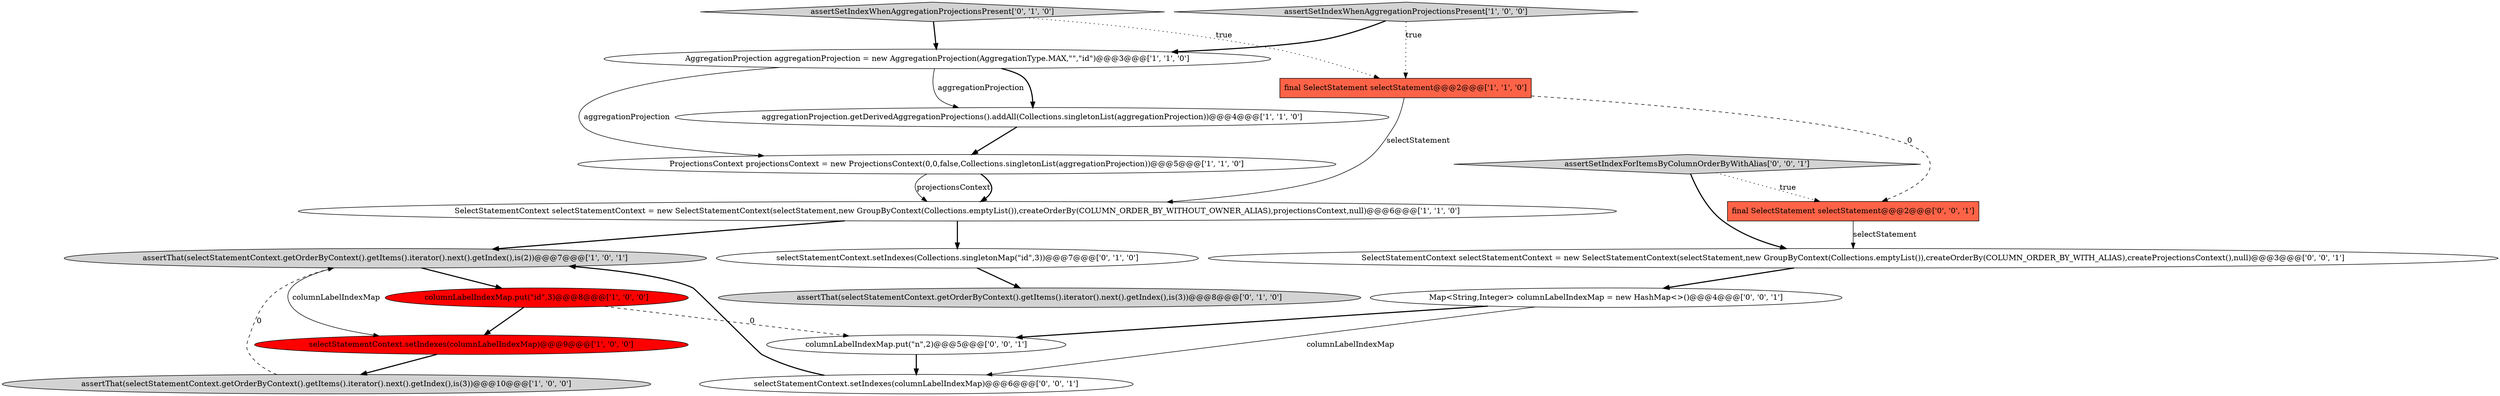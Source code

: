 digraph {
2 [style = filled, label = "ProjectionsContext projectionsContext = new ProjectionsContext(0,0,false,Collections.singletonList(aggregationProjection))@@@5@@@['1', '1', '0']", fillcolor = white, shape = ellipse image = "AAA0AAABBB1BBB"];
0 [style = filled, label = "SelectStatementContext selectStatementContext = new SelectStatementContext(selectStatement,new GroupByContext(Collections.emptyList()),createOrderBy(COLUMN_ORDER_BY_WITHOUT_OWNER_ALIAS),projectionsContext,null)@@@6@@@['1', '1', '0']", fillcolor = white, shape = ellipse image = "AAA0AAABBB1BBB"];
6 [style = filled, label = "AggregationProjection aggregationProjection = new AggregationProjection(AggregationType.MAX,\"\",\"id\")@@@3@@@['1', '1', '0']", fillcolor = white, shape = ellipse image = "AAA0AAABBB1BBB"];
16 [style = filled, label = "Map<String,Integer> columnLabelIndexMap = new HashMap<>()@@@4@@@['0', '0', '1']", fillcolor = white, shape = ellipse image = "AAA0AAABBB3BBB"];
10 [style = filled, label = "assertThat(selectStatementContext.getOrderByContext().getItems().iterator().next().getIndex(),is(3))@@@8@@@['0', '1', '0']", fillcolor = lightgray, shape = ellipse image = "AAA0AAABBB2BBB"];
11 [style = filled, label = "assertSetIndexWhenAggregationProjectionsPresent['0', '1', '0']", fillcolor = lightgray, shape = diamond image = "AAA0AAABBB2BBB"];
5 [style = filled, label = "selectStatementContext.setIndexes(columnLabelIndexMap)@@@9@@@['1', '0', '0']", fillcolor = red, shape = ellipse image = "AAA1AAABBB1BBB"];
7 [style = filled, label = "assertThat(selectStatementContext.getOrderByContext().getItems().iterator().next().getIndex(),is(2))@@@7@@@['1', '0', '1']", fillcolor = lightgray, shape = ellipse image = "AAA0AAABBB1BBB"];
9 [style = filled, label = "aggregationProjection.getDerivedAggregationProjections().addAll(Collections.singletonList(aggregationProjection))@@@4@@@['1', '1', '0']", fillcolor = white, shape = ellipse image = "AAA0AAABBB1BBB"];
12 [style = filled, label = "selectStatementContext.setIndexes(Collections.singletonMap(\"id\",3))@@@7@@@['0', '1', '0']", fillcolor = white, shape = ellipse image = "AAA0AAABBB2BBB"];
15 [style = filled, label = "columnLabelIndexMap.put(\"n\",2)@@@5@@@['0', '0', '1']", fillcolor = white, shape = ellipse image = "AAA0AAABBB3BBB"];
17 [style = filled, label = "final SelectStatement selectStatement@@@2@@@['0', '0', '1']", fillcolor = tomato, shape = box image = "AAA0AAABBB3BBB"];
1 [style = filled, label = "final SelectStatement selectStatement@@@2@@@['1', '1', '0']", fillcolor = tomato, shape = box image = "AAA0AAABBB1BBB"];
3 [style = filled, label = "assertThat(selectStatementContext.getOrderByContext().getItems().iterator().next().getIndex(),is(3))@@@10@@@['1', '0', '0']", fillcolor = lightgray, shape = ellipse image = "AAA0AAABBB1BBB"];
18 [style = filled, label = "assertSetIndexForItemsByColumnOrderByWithAlias['0', '0', '1']", fillcolor = lightgray, shape = diamond image = "AAA0AAABBB3BBB"];
4 [style = filled, label = "columnLabelIndexMap.put(\"id\",3)@@@8@@@['1', '0', '0']", fillcolor = red, shape = ellipse image = "AAA1AAABBB1BBB"];
14 [style = filled, label = "SelectStatementContext selectStatementContext = new SelectStatementContext(selectStatement,new GroupByContext(Collections.emptyList()),createOrderBy(COLUMN_ORDER_BY_WITH_ALIAS),createProjectionsContext(),null)@@@3@@@['0', '0', '1']", fillcolor = white, shape = ellipse image = "AAA0AAABBB3BBB"];
13 [style = filled, label = "selectStatementContext.setIndexes(columnLabelIndexMap)@@@6@@@['0', '0', '1']", fillcolor = white, shape = ellipse image = "AAA0AAABBB3BBB"];
8 [style = filled, label = "assertSetIndexWhenAggregationProjectionsPresent['1', '0', '0']", fillcolor = lightgray, shape = diamond image = "AAA0AAABBB1BBB"];
5->3 [style = bold, label=""];
14->16 [style = bold, label=""];
16->15 [style = bold, label=""];
6->2 [style = solid, label="aggregationProjection"];
15->13 [style = bold, label=""];
9->2 [style = bold, label=""];
3->7 [style = dashed, label="0"];
11->1 [style = dotted, label="true"];
0->12 [style = bold, label=""];
11->6 [style = bold, label=""];
1->0 [style = solid, label="selectStatement"];
8->6 [style = bold, label=""];
7->5 [style = solid, label="columnLabelIndexMap"];
7->4 [style = bold, label=""];
0->7 [style = bold, label=""];
2->0 [style = solid, label="projectionsContext"];
8->1 [style = dotted, label="true"];
2->0 [style = bold, label=""];
12->10 [style = bold, label=""];
1->17 [style = dashed, label="0"];
6->9 [style = solid, label="aggregationProjection"];
16->13 [style = solid, label="columnLabelIndexMap"];
13->7 [style = bold, label=""];
4->15 [style = dashed, label="0"];
18->17 [style = dotted, label="true"];
17->14 [style = solid, label="selectStatement"];
6->9 [style = bold, label=""];
4->5 [style = bold, label=""];
18->14 [style = bold, label=""];
}
